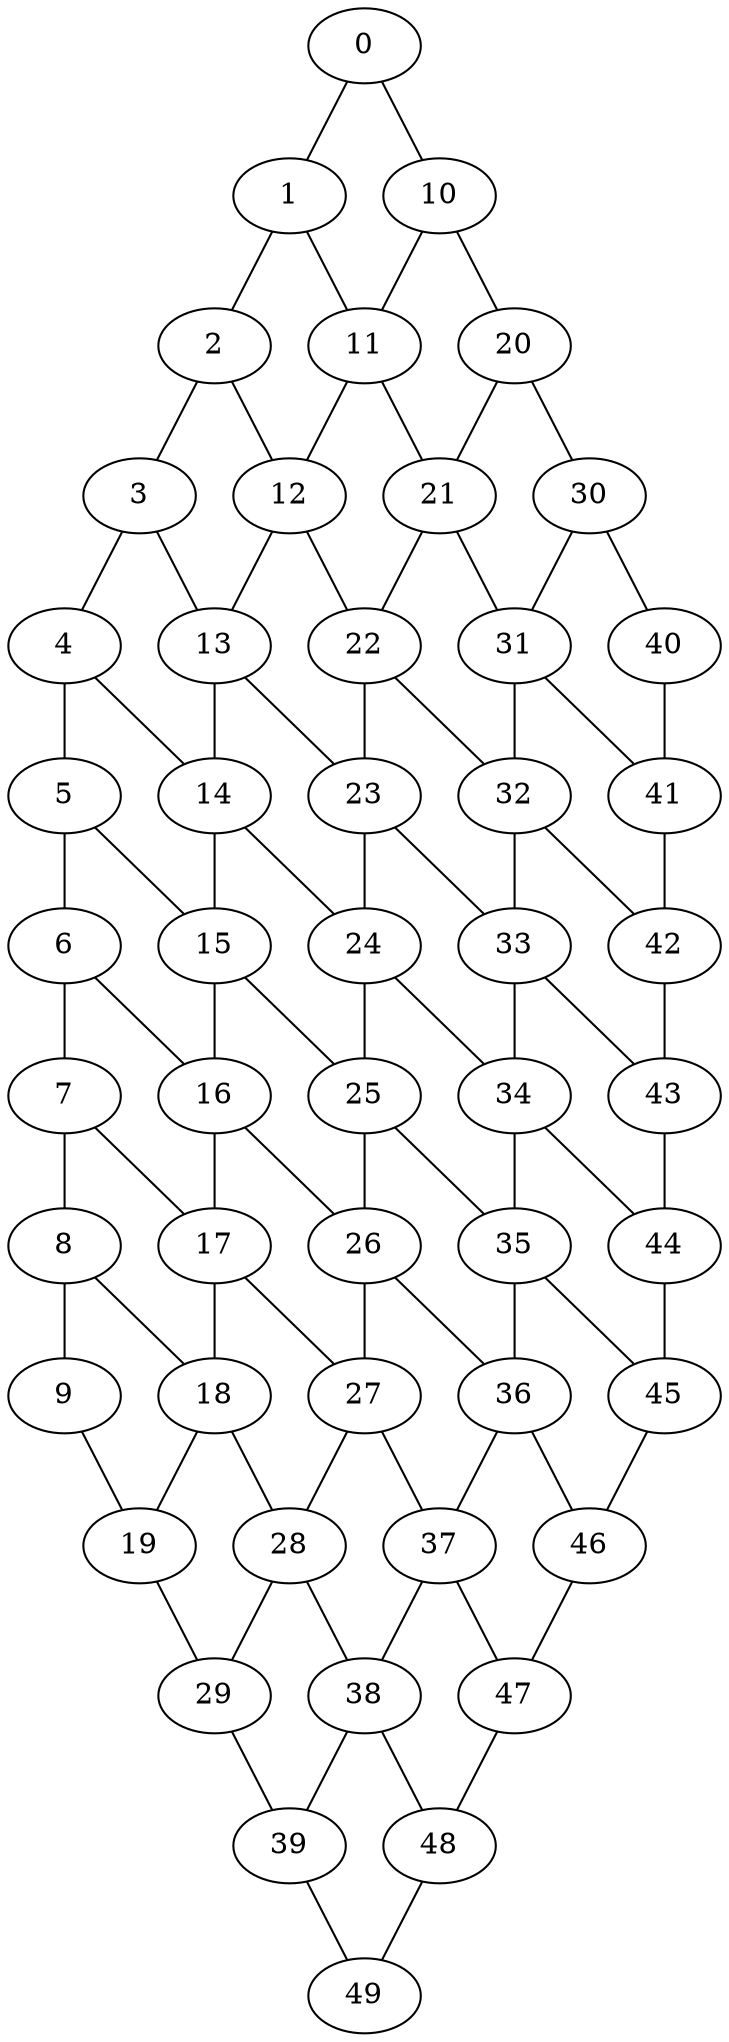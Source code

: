 strict graph G {
0;
1;
2;
3;
4;
5;
6;
7;
8;
9;
10;
11;
12;
13;
14;
15;
16;
17;
18;
19;
20;
21;
22;
23;
24;
25;
26;
27;
28;
29;
30;
31;
32;
33;
34;
35;
36;
37;
38;
39;
40;
41;
42;
43;
44;
45;
46;
47;
48;
49;
16 -- 26;
34 -- 35;
41 -- 42;
16 -- 17;
19 -- 29;
28 -- 38;
45 -- 46;
5 -- 6;
6 -- 16;
15 -- 25;
43 -- 44;
18 -- 19;
39 -- 49;
18 -- 28;
30 -- 31;
35 -- 45;
31 -- 41;
14 -- 15;
26 -- 27;
22 -- 32;
10 -- 20;
3 -- 4;
3 -- 13;
7 -- 17;
17 -- 18;
26 -- 36;
21 -- 22;
30 -- 40;
33 -- 34;
4 -- 5;
2 -- 3;
0 -- 10;
36 -- 37;
23 -- 33;
37 -- 38;
22 -- 23;
24 -- 25;
5 -- 15;
13 -- 23;
8 -- 18;
23 -- 24;
48 -- 49;
25 -- 35;
32 -- 33;
1 -- 2;
37 -- 47;
46 -- 47;
21 -- 31;
2 -- 12;
31 -- 32;
4 -- 14;
27 -- 28;
13 -- 14;
25 -- 26;
7 -- 8;
9 -- 19;
38 -- 48;
11 -- 21;
17 -- 27;
29 -- 39;
36 -- 46;
6 -- 7;
0 -- 1;
33 -- 43;
32 -- 42;
10 -- 11;
27 -- 37;
20 -- 30;
12 -- 13;
42 -- 43;
1 -- 11;
20 -- 21;
40 -- 41;
15 -- 16;
38 -- 39;
11 -- 12;
8 -- 9;
12 -- 22;
14 -- 24;
34 -- 44;
35 -- 36;
24 -- 34;
47 -- 48;
28 -- 29;
44 -- 45;
}
